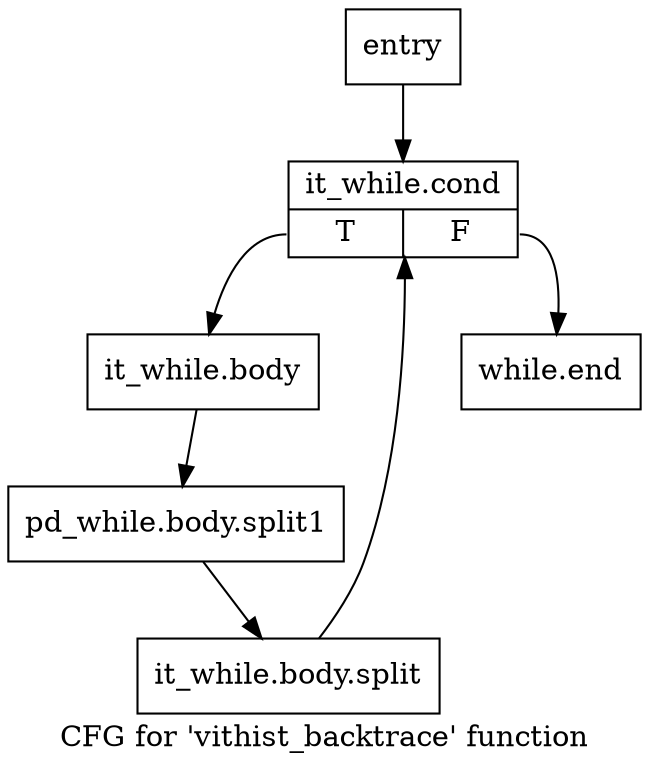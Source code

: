 digraph "CFG for 'vithist_backtrace' function" {
	label="CFG for 'vithist_backtrace' function";

	Node0xf13d40 [shape=record,label="{entry}"];
	Node0xf13d40 -> Node0xf13d90;
	Node0xf13d90 [shape=record,label="{it_while.cond|{<s0>T|<s1>F}}"];
	Node0xf13d90:s0 -> Node0xf13de0;
	Node0xf13d90:s1 -> Node0xf13e30;
	Node0xf13de0 [shape=record,label="{it_while.body}"];
	Node0xf13de0 -> Node0x14f0a40;
	Node0x14f0a40 [shape=record,label="{pd_while.body.split1}"];
	Node0x14f0a40 -> Node0x14d08f0;
	Node0x14d08f0 [shape=record,label="{it_while.body.split}"];
	Node0x14d08f0 -> Node0xf13d90;
	Node0xf13e30 [shape=record,label="{while.end}"];
}
